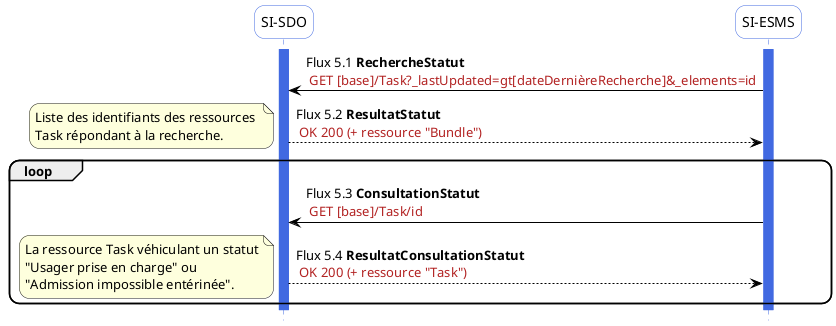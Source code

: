 @startuml flux5
hide footbox

skinparam sequence {
 arrowColor black
 ParticipantBorderColor RoyalBlue
 ParticipantBackgroundColor white
 LifeLineBorderColor RoyalBlue
 LifeLineBackgroundColor RoyalBlue
 ParticipantFontSize 14
 ParticipantFontName arial
 ParticipantPadding 20
}
skinparam  roundcorner 20


participant "SI-SDO" as SDO
participant "SI-ESMS" as ESMS
activate SDO
activate ESMS


ESMS-[#black]> SDO : Flux 5.1 **RechercheStatut** \n <color #FireBrick>GET [base]/Task?_lastUpdated=gt[dateDernièreRecherche]&_elements=id</color>
SDO-[#black]-> ESMS: Flux 5.2 **ResultatStatut** \n <color #FireBrick>OK 200 (+ ressource "Bundle")</color>

note left
Liste des identifiants des ressources 
Task répondant à la recherche.
end note

loop 
ESMS-[#black]> SDO : Flux 5.3 **ConsultationStatut** \n <color #FireBrick>GET [base]/Task/id</color>
SDO-[#black]-> ESMS: Flux 5.4 **ResultatConsultationStatut** \n <color #FireBrick>OK 200 (+ ressource "Task")</color>
note left
La ressource Task véhiculant un statut
"Usager prise en charge" ou 
"Admission impossible entérinée".
end note
end loop




deactivate SDO
deactivate ESMS
@enduml